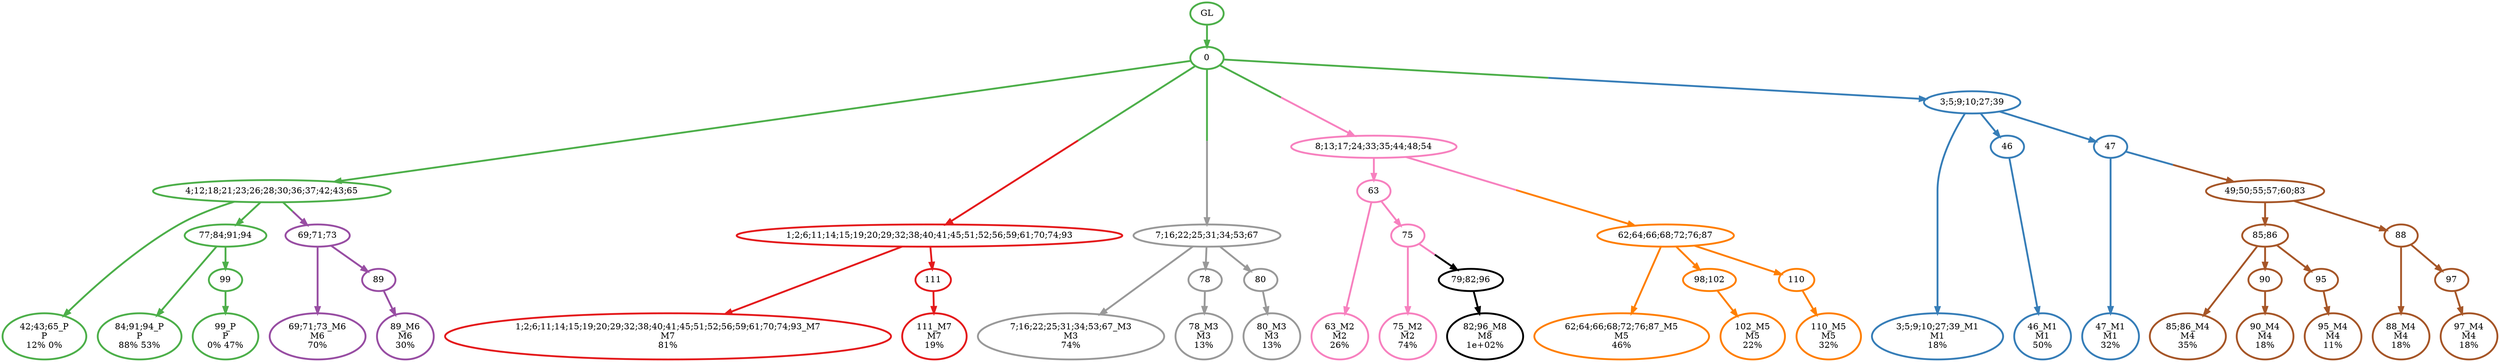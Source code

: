 digraph T {
	{
		rank=same
		48 [penwidth=3,colorscheme=set19,color=3,label="42;43;65_P\nP\n12% 0%"]
		46 [penwidth=3,colorscheme=set19,color=3,label="84;91;94_P\nP\n88% 53%"]
		44 [penwidth=3,colorscheme=set19,color=3,label="99_P\nP\n0% 47%"]
		43 [penwidth=3,colorscheme=set19,color=2,label="3;5;9;10;27;39_M1\nM1\n18%"]
		41 [penwidth=3,colorscheme=set19,color=2,label="46_M1\nM1\n50%"]
		39 [penwidth=3,colorscheme=set19,color=2,label="47_M1\nM1\n32%"]
		37 [penwidth=3,colorscheme=set19,color=8,label="63_M2\nM2\n26%"]
		35 [penwidth=3,colorscheme=set19,color=8,label="75_M2\nM2\n74%"]
		34 [penwidth=3,colorscheme=set19,color=9,label="7;16;22;25;31;34;53;67_M3\nM3\n74%"]
		32 [penwidth=3,colorscheme=set19,color=9,label="78_M3\nM3\n13%"]
		30 [penwidth=3,colorscheme=set19,color=9,label="80_M3\nM3\n13%"]
		28 [penwidth=3,colorscheme=set19,color=7,label="85;86_M4\nM4\n35%"]
		26 [penwidth=3,colorscheme=set19,color=7,label="90_M4\nM4\n18%"]
		24 [penwidth=3,colorscheme=set19,color=7,label="95_M4\nM4\n11%"]
		22 [penwidth=3,colorscheme=set19,color=7,label="88_M4\nM4\n18%"]
		20 [penwidth=3,colorscheme=set19,color=7,label="97_M4\nM4\n18%"]
		19 [penwidth=3,colorscheme=set19,color=5,label="62;64;66;68;72;76;87_M5\nM5\n46%"]
		17 [penwidth=3,colorscheme=set19,color=5,label="102_M5\nM5\n22%"]
		15 [penwidth=3,colorscheme=set19,color=5,label="110_M5\nM5\n32%"]
		14 [penwidth=3,colorscheme=set19,color=4,label="69;71;73_M6\nM6\n70%"]
		12 [penwidth=3,colorscheme=set19,color=4,label="89_M6\nM6\n30%"]
		11 [penwidth=3,colorscheme=set19,color=1,label="1;2;6;11;14;15;19;20;29;32;38;40;41;45;51;52;56;59;61;70;74;93_M7\nM7\n81%"]
		9 [penwidth=3,colorscheme=set19,color=1,label="111_M7\nM7\n19%"]
		8 [penwidth=3,colorscheme=set19,color=10,label="82;96_M8\nM8\n1e+02%"]
	}
	51 [penwidth=3,colorscheme=set19,color=3,label="GL"]
	50 [penwidth=3,colorscheme=set19,color=3,label="0"]
	49 [penwidth=3,colorscheme=set19,color=3,label="4;12;18;21;23;26;28;30;36;37;42;43;65"]
	47 [penwidth=3,colorscheme=set19,color=3,label="77;84;91;94"]
	45 [penwidth=3,colorscheme=set19,color=3,label="99"]
	42 [penwidth=3,colorscheme=set19,color=2,label="46"]
	40 [penwidth=3,colorscheme=set19,color=2,label="47"]
	38 [penwidth=3,colorscheme=set19,color=8,label="63"]
	36 [penwidth=3,colorscheme=set19,color=8,label="75"]
	33 [penwidth=3,colorscheme=set19,color=9,label="78"]
	31 [penwidth=3,colorscheme=set19,color=9,label="80"]
	29 [penwidth=3,colorscheme=set19,color=7,label="85;86"]
	27 [penwidth=3,colorscheme=set19,color=7,label="90"]
	25 [penwidth=3,colorscheme=set19,color=7,label="95"]
	23 [penwidth=3,colorscheme=set19,color=7,label="88"]
	21 [penwidth=3,colorscheme=set19,color=7,label="97"]
	18 [penwidth=3,colorscheme=set19,color=5,label="98;102"]
	16 [penwidth=3,colorscheme=set19,color=5,label="110"]
	13 [penwidth=3,colorscheme=set19,color=4,label="89"]
	10 [penwidth=3,colorscheme=set19,color=1,label="111"]
	7 [penwidth=3,colorscheme=set19,color=10,label="79;82;96"]
	6 [penwidth=3,colorscheme=set19,color=5,label="62;64;66;68;72;76;87"]
	5 [penwidth=3,colorscheme=set19,color=7,label="49;50;55;57;60;83"]
	4 [penwidth=3,colorscheme=set19,color=1,label="1;2;6;11;14;15;19;20;29;32;38;40;41;45;51;52;56;59;61;70;74;93"]
	3 [penwidth=3,colorscheme=set19,color=4,label="69;71;73"]
	2 [penwidth=3,colorscheme=set19,color=9,label="7;16;22;25;31;34;53;67"]
	1 [penwidth=3,colorscheme=set19,color=8,label="8;13;17;24;33;35;44;48;54"]
	0 [penwidth=3,colorscheme=set19,color=2,label="3;5;9;10;27;39"]
	51 -> 50 [penwidth=3,colorscheme=set19,color=3]
	50 -> 49 [penwidth=3,colorscheme=set19,color=3]
	50 -> 4 [penwidth=3,colorscheme=set19,color="3;0.5:1"]
	50 -> 2 [penwidth=3,colorscheme=set19,color="3;0.5:9"]
	50 -> 1 [penwidth=3,colorscheme=set19,color="3;0.5:8"]
	50 -> 0 [penwidth=3,colorscheme=set19,color="3;0.5:2"]
	49 -> 48 [penwidth=3,colorscheme=set19,color=3]
	49 -> 47 [penwidth=3,colorscheme=set19,color=3]
	49 -> 3 [penwidth=3,colorscheme=set19,color="3;0.5:4"]
	47 -> 46 [penwidth=3,colorscheme=set19,color=3]
	47 -> 45 [penwidth=3,colorscheme=set19,color=3]
	45 -> 44 [penwidth=3,colorscheme=set19,color=3]
	42 -> 41 [penwidth=3,colorscheme=set19,color=2]
	40 -> 39 [penwidth=3,colorscheme=set19,color=2]
	40 -> 5 [penwidth=3,colorscheme=set19,color="2;0.5:7"]
	38 -> 37 [penwidth=3,colorscheme=set19,color=8]
	38 -> 36 [penwidth=3,colorscheme=set19,color=8]
	36 -> 35 [penwidth=3,colorscheme=set19,color=8]
	36 -> 7 [penwidth=3,colorscheme=set19,color="8;0.5:10"]
	33 -> 32 [penwidth=3,colorscheme=set19,color=9]
	31 -> 30 [penwidth=3,colorscheme=set19,color=9]
	29 -> 28 [penwidth=3,colorscheme=set19,color=7]
	29 -> 27 [penwidth=3,colorscheme=set19,color=7]
	29 -> 25 [penwidth=3,colorscheme=set19,color=7]
	27 -> 26 [penwidth=3,colorscheme=set19,color=7]
	25 -> 24 [penwidth=3,colorscheme=set19,color=7]
	23 -> 22 [penwidth=3,colorscheme=set19,color=7]
	23 -> 21 [penwidth=3,colorscheme=set19,color=7]
	21 -> 20 [penwidth=3,colorscheme=set19,color=7]
	18 -> 17 [penwidth=3,colorscheme=set19,color=5]
	16 -> 15 [penwidth=3,colorscheme=set19,color=5]
	13 -> 12 [penwidth=3,colorscheme=set19,color=4]
	10 -> 9 [penwidth=3,colorscheme=set19,color=1]
	7 -> 8 [penwidth=3,colorscheme=set19,color=10]
	6 -> 19 [penwidth=3,colorscheme=set19,color=5]
	6 -> 18 [penwidth=3,colorscheme=set19,color=5]
	6 -> 16 [penwidth=3,colorscheme=set19,color=5]
	5 -> 29 [penwidth=3,colorscheme=set19,color=7]
	5 -> 23 [penwidth=3,colorscheme=set19,color=7]
	4 -> 11 [penwidth=3,colorscheme=set19,color=1]
	4 -> 10 [penwidth=3,colorscheme=set19,color=1]
	3 -> 14 [penwidth=3,colorscheme=set19,color=4]
	3 -> 13 [penwidth=3,colorscheme=set19,color=4]
	2 -> 34 [penwidth=3,colorscheme=set19,color=9]
	2 -> 33 [penwidth=3,colorscheme=set19,color=9]
	2 -> 31 [penwidth=3,colorscheme=set19,color=9]
	1 -> 38 [penwidth=3,colorscheme=set19,color=8]
	1 -> 6 [penwidth=3,colorscheme=set19,color="8;0.5:5"]
	0 -> 43 [penwidth=3,colorscheme=set19,color=2]
	0 -> 42 [penwidth=3,colorscheme=set19,color=2]
	0 -> 40 [penwidth=3,colorscheme=set19,color=2]
}
